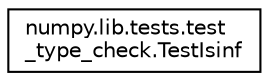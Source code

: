 digraph "Graphical Class Hierarchy"
{
 // LATEX_PDF_SIZE
  edge [fontname="Helvetica",fontsize="10",labelfontname="Helvetica",labelfontsize="10"];
  node [fontname="Helvetica",fontsize="10",shape=record];
  rankdir="LR";
  Node0 [label="numpy.lib.tests.test\l_type_check.TestIsinf",height=0.2,width=0.4,color="black", fillcolor="white", style="filled",URL="$classnumpy_1_1lib_1_1tests_1_1test__type__check_1_1TestIsinf.html",tooltip=" "];
}
